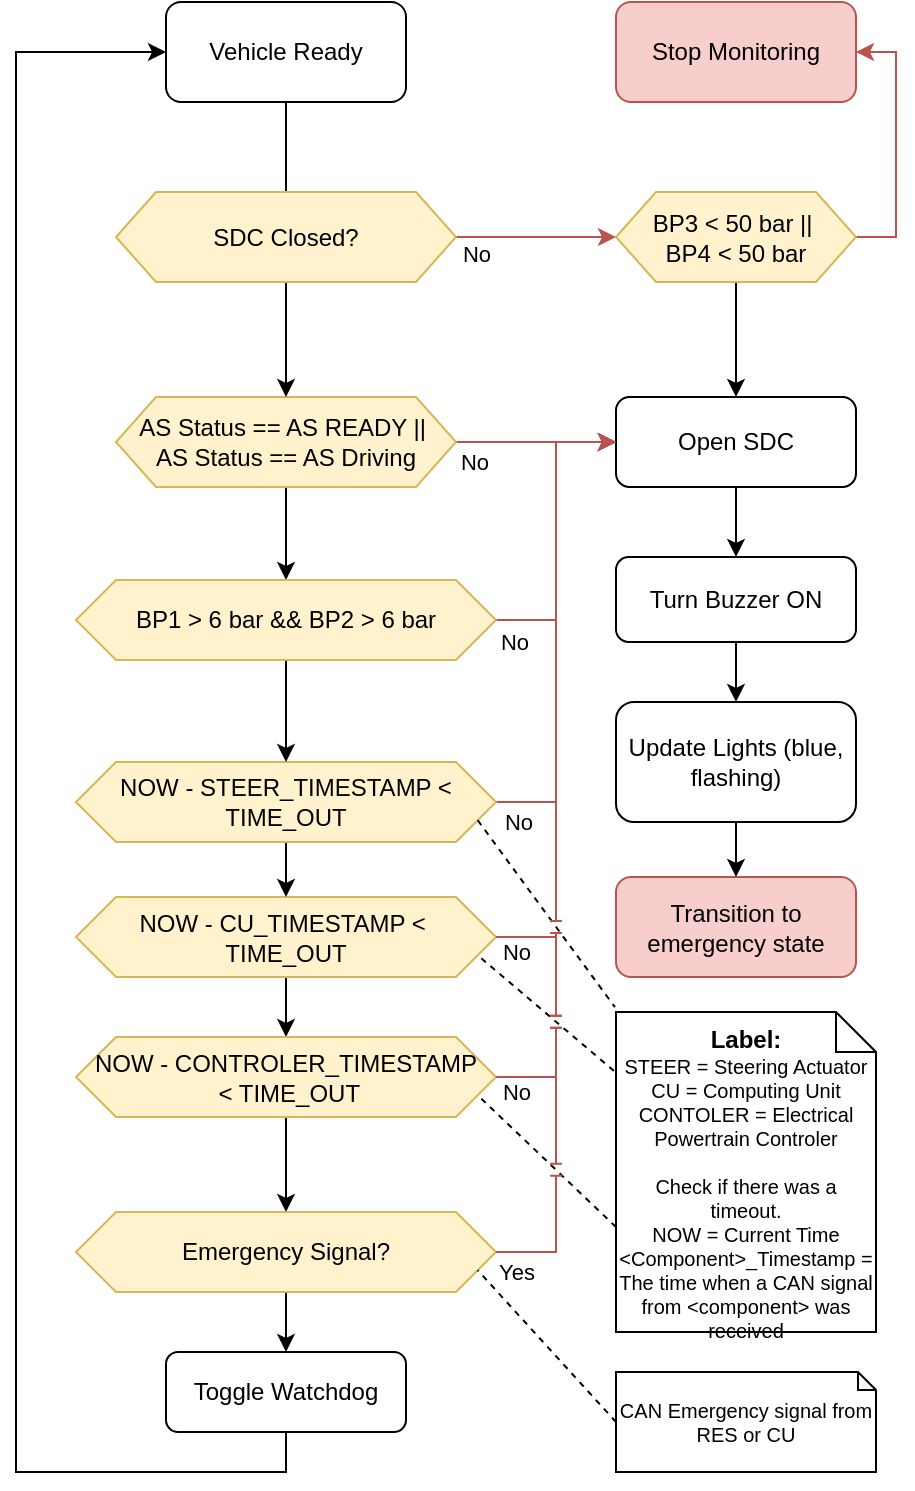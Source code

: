 <mxfile version="24.0.6" type="github">
  <diagram id="C5RBs43oDa-KdzZeNtuy" name="Complete">
    <mxGraphModel dx="2074" dy="-402" grid="1" gridSize="10" guides="1" tooltips="1" connect="1" arrows="1" fold="1" page="1" pageScale="1" pageWidth="827" pageHeight="1169" math="0" shadow="0">
      <root>
        <mxCell id="WIyWlLk6GJQsqaUBKTNV-0" />
        <mxCell id="WIyWlLk6GJQsqaUBKTNV-1" parent="WIyWlLk6GJQsqaUBKTNV-0" />
        <mxCell id="GHtbHk_-lFLC-_fpbAAs-61" style="edgeStyle=orthogonalEdgeStyle;rounded=0;orthogonalLoop=1;jettySize=auto;html=1;" parent="WIyWlLk6GJQsqaUBKTNV-1" source="GHtbHk_-lFLC-_fpbAAs-62" target="GHtbHk_-lFLC-_fpbAAs-64" edge="1">
          <mxGeometry relative="1" as="geometry">
            <mxPoint x="159.33" y="2202.5" as="sourcePoint" />
            <mxPoint x="159.33" y="2242.5" as="targetPoint" />
          </mxGeometry>
        </mxCell>
        <mxCell id="GHtbHk_-lFLC-_fpbAAs-62" value="NOW - CU_TIMESTAMP &amp;lt;&amp;nbsp;&lt;div&gt;TIME_OUT&lt;/div&gt;" style="shape=hexagon;perimeter=hexagonPerimeter2;whiteSpace=wrap;html=1;fixedSize=1;fillColor=#fff2cc;strokeColor=#d6b656;" parent="WIyWlLk6GJQsqaUBKTNV-1" vertex="1">
          <mxGeometry x="120" y="1992.5" width="210" height="40" as="geometry" />
        </mxCell>
        <mxCell id="GHtbHk_-lFLC-_fpbAAs-63" style="edgeStyle=orthogonalEdgeStyle;rounded=0;orthogonalLoop=1;jettySize=auto;html=1;" parent="WIyWlLk6GJQsqaUBKTNV-1" source="GHtbHk_-lFLC-_fpbAAs-64" target="GHtbHk_-lFLC-_fpbAAs-76" edge="1">
          <mxGeometry relative="1" as="geometry" />
        </mxCell>
        <mxCell id="GHtbHk_-lFLC-_fpbAAs-64" value="NOW - CONTROLER_TIMESTAMP&lt;div&gt;&amp;nbsp;&amp;lt; TIME_OUT&lt;/div&gt;" style="shape=hexagon;perimeter=hexagonPerimeter2;whiteSpace=wrap;html=1;fixedSize=1;fillColor=#fff2cc;strokeColor=#d6b656;" parent="WIyWlLk6GJQsqaUBKTNV-1" vertex="1">
          <mxGeometry x="120" y="2062.5" width="210" height="40" as="geometry" />
        </mxCell>
        <mxCell id="GHtbHk_-lFLC-_fpbAAs-65" value="Transition to emergency state" style="rounded=1;whiteSpace=wrap;html=1;fillColor=#f8cecc;strokeColor=#b85450;" parent="WIyWlLk6GJQsqaUBKTNV-1" vertex="1">
          <mxGeometry x="390" y="1982.5" width="120" height="50" as="geometry" />
        </mxCell>
        <mxCell id="GHtbHk_-lFLC-_fpbAAs-66" style="edgeStyle=orthogonalEdgeStyle;rounded=0;orthogonalLoop=1;jettySize=auto;html=1;entryX=0.5;entryY=0;entryDx=0;entryDy=0;" parent="WIyWlLk6GJQsqaUBKTNV-1" source="GHtbHk_-lFLC-_fpbAAs-68" target="A1pyDdMk8up2wRGtz6jO-1" edge="1">
          <mxGeometry relative="1" as="geometry">
            <mxPoint x="225" y="1824" as="targetPoint" />
          </mxGeometry>
        </mxCell>
        <mxCell id="GHtbHk_-lFLC-_fpbAAs-67" style="edgeStyle=orthogonalEdgeStyle;rounded=0;orthogonalLoop=1;jettySize=auto;html=1;fillColor=#f8cecc;strokeColor=#b85450;exitX=1;exitY=0.5;exitDx=0;exitDy=0;entryX=0;entryY=0.5;entryDx=0;entryDy=0;" parent="WIyWlLk6GJQsqaUBKTNV-1" source="GHtbHk_-lFLC-_fpbAAs-68" target="GHtbHk_-lFLC-_fpbAAs-83" edge="1">
          <mxGeometry relative="1" as="geometry">
            <Array as="points">
              <mxPoint x="330" y="1765" />
              <mxPoint x="330" y="1765" />
            </Array>
          </mxGeometry>
        </mxCell>
        <mxCell id="A1pyDdMk8up2wRGtz6jO-6" value="No" style="edgeLabel;html=1;align=center;verticalAlign=middle;resizable=0;points=[];" parent="GHtbHk_-lFLC-_fpbAAs-67" vertex="1" connectable="0">
          <mxGeometry x="-0.374" y="-1" relative="1" as="geometry">
            <mxPoint x="-16" y="9" as="offset" />
          </mxGeometry>
        </mxCell>
        <mxCell id="GHtbHk_-lFLC-_fpbAAs-68" value="AS Status == AS READY ||&amp;nbsp;&lt;br&gt;&lt;span style=&quot;background-color: initial;&quot;&gt;AS Status == AS Driving&lt;/span&gt;" style="shape=hexagon;perimeter=hexagonPerimeter2;whiteSpace=wrap;html=1;fixedSize=1;fillColor=#fff2cc;strokeColor=#d6b656;" parent="WIyWlLk6GJQsqaUBKTNV-1" vertex="1">
          <mxGeometry x="140" y="1742.5" width="170" height="45" as="geometry" />
        </mxCell>
        <mxCell id="GHtbHk_-lFLC-_fpbAAs-69" style="edgeStyle=orthogonalEdgeStyle;rounded=0;orthogonalLoop=1;jettySize=auto;html=1;exitX=0.5;exitY=1;exitDx=0;exitDy=0;" parent="WIyWlLk6GJQsqaUBKTNV-1" edge="1">
          <mxGeometry relative="1" as="geometry">
            <mxPoint x="225" y="2265" as="sourcePoint" />
            <mxPoint x="225" y="2265" as="targetPoint" />
          </mxGeometry>
        </mxCell>
        <mxCell id="GHtbHk_-lFLC-_fpbAAs-71" style="edgeStyle=orthogonalEdgeStyle;rounded=0;orthogonalLoop=1;jettySize=auto;html=1;jumpStyle=line;fillColor=#f8cecc;strokeColor=#b85450;entryX=0;entryY=0.5;entryDx=0;entryDy=0;" parent="WIyWlLk6GJQsqaUBKTNV-1" source="GHtbHk_-lFLC-_fpbAAs-74" target="GHtbHk_-lFLC-_fpbAAs-83" edge="1">
          <mxGeometry relative="1" as="geometry">
            <mxPoint x="363.05" y="1803.75" as="sourcePoint" />
            <mxPoint x="405" y="1840" as="targetPoint" />
            <Array as="points">
              <mxPoint x="360" y="1945" />
              <mxPoint x="360" y="1765" />
            </Array>
          </mxGeometry>
        </mxCell>
        <mxCell id="A1pyDdMk8up2wRGtz6jO-5" value="No" style="edgeLabel;html=1;align=center;verticalAlign=middle;resizable=0;points=[];" parent="GHtbHk_-lFLC-_fpbAAs-71" vertex="1" connectable="0">
          <mxGeometry x="-0.909" relative="1" as="geometry">
            <mxPoint y="10" as="offset" />
          </mxGeometry>
        </mxCell>
        <mxCell id="GHtbHk_-lFLC-_fpbAAs-73" style="edgeStyle=orthogonalEdgeStyle;rounded=0;orthogonalLoop=1;jettySize=auto;html=1;" parent="WIyWlLk6GJQsqaUBKTNV-1" source="GHtbHk_-lFLC-_fpbAAs-74" target="GHtbHk_-lFLC-_fpbAAs-62" edge="1">
          <mxGeometry relative="1" as="geometry" />
        </mxCell>
        <mxCell id="GHtbHk_-lFLC-_fpbAAs-74" value="NOW - STEER_TIMESTAMP &amp;lt; TIME_OUT" style="shape=hexagon;perimeter=hexagonPerimeter2;whiteSpace=wrap;html=1;fixedSize=1;fillColor=#fff2cc;strokeColor=#d6b656;" parent="WIyWlLk6GJQsqaUBKTNV-1" vertex="1">
          <mxGeometry x="120" y="1925" width="210" height="40" as="geometry" />
        </mxCell>
        <mxCell id="GHtbHk_-lFLC-_fpbAAs-75" style="edgeStyle=orthogonalEdgeStyle;rounded=0;orthogonalLoop=1;jettySize=auto;html=1;" parent="WIyWlLk6GJQsqaUBKTNV-1" source="GHtbHk_-lFLC-_fpbAAs-76" target="GHtbHk_-lFLC-_fpbAAs-89" edge="1">
          <mxGeometry relative="1" as="geometry" />
        </mxCell>
        <mxCell id="GHtbHk_-lFLC-_fpbAAs-76" value="Emergency Signal?" style="shape=hexagon;perimeter=hexagonPerimeter2;whiteSpace=wrap;html=1;fixedSize=1;fillColor=#fff2cc;strokeColor=#d6b656;" parent="WIyWlLk6GJQsqaUBKTNV-1" vertex="1">
          <mxGeometry x="120.0" y="2150" width="210" height="40" as="geometry" />
        </mxCell>
        <mxCell id="GHtbHk_-lFLC-_fpbAAs-77" style="rounded=0;orthogonalLoop=1;jettySize=auto;html=1;entryX=1;entryY=0.75;entryDx=0;entryDy=0;dashed=1;endArrow=none;endFill=0;exitX=0;exitY=0.672;exitDx=0;exitDy=0;exitPerimeter=0;" parent="WIyWlLk6GJQsqaUBKTNV-1" source="GHtbHk_-lFLC-_fpbAAs-79" target="GHtbHk_-lFLC-_fpbAAs-64" edge="1">
          <mxGeometry relative="1" as="geometry">
            <mxPoint x="350" y="2130" as="sourcePoint" />
          </mxGeometry>
        </mxCell>
        <mxCell id="GHtbHk_-lFLC-_fpbAAs-78" style="rounded=0;orthogonalLoop=1;jettySize=auto;html=1;entryX=1;entryY=0.75;entryDx=0;entryDy=0;dashed=1;endArrow=none;endFill=0;exitX=-0.008;exitY=0.184;exitDx=0;exitDy=0;exitPerimeter=0;" parent="WIyWlLk6GJQsqaUBKTNV-1" source="GHtbHk_-lFLC-_fpbAAs-79" target="GHtbHk_-lFLC-_fpbAAs-62" edge="1">
          <mxGeometry relative="1" as="geometry">
            <mxPoint x="330" y="2050" as="sourcePoint" />
          </mxGeometry>
        </mxCell>
        <mxCell id="GHtbHk_-lFLC-_fpbAAs-79" value="&lt;div style=&quot;font-size: 10px;&quot;&gt;&lt;br&gt;&lt;/div&gt;&lt;div style=&quot;font-size: 10px;&quot;&gt;&lt;div&gt;&lt;font style=&quot;font-size: 12px;&quot;&gt;&lt;b&gt;Label:&lt;/b&gt;&lt;/font&gt;&lt;br&gt;&lt;/div&gt;&lt;div&gt;&lt;span style=&quot;background-color: initial;&quot;&gt;STEER = Steering Actuator&lt;/span&gt;&lt;/div&gt;&lt;div&gt;CU = Computing Unit&lt;/div&gt;&lt;div&gt;CONTOLER = Electrical Powertrain Controler&lt;/div&gt;&lt;div&gt;&lt;br&gt;&lt;/div&gt;&lt;/div&gt;&lt;div style=&quot;font-size: 10px;&quot;&gt;Check if there was a timeout.&lt;br&gt;&lt;/div&gt;&lt;div style=&quot;font-size: 10px;&quot;&gt;NOW = Current Time&lt;/div&gt;&lt;div style=&quot;font-size: 10px;&quot;&gt;&amp;lt;Component&amp;gt;_Timestamp = The time when a CAN signal from &amp;lt;component&amp;gt; was received&lt;br style=&quot;font-size: 10px;&quot;&gt;&lt;/div&gt;" style="shape=note;size=20;whiteSpace=wrap;html=1;fontSize=10;" parent="WIyWlLk6GJQsqaUBKTNV-1" vertex="1">
          <mxGeometry x="390" y="2050" width="130" height="160" as="geometry" />
        </mxCell>
        <mxCell id="GHtbHk_-lFLC-_fpbAAs-80" style="edgeStyle=orthogonalEdgeStyle;rounded=0;orthogonalLoop=1;jettySize=auto;html=1;" parent="WIyWlLk6GJQsqaUBKTNV-1" source="GHtbHk_-lFLC-_fpbAAs-81" target="GHtbHk_-lFLC-_fpbAAs-68" edge="1">
          <mxGeometry relative="1" as="geometry" />
        </mxCell>
        <mxCell id="GHtbHk_-lFLC-_fpbAAs-81" value="Vehicle Ready" style="rounded=1;whiteSpace=wrap;html=1;" parent="WIyWlLk6GJQsqaUBKTNV-1" vertex="1">
          <mxGeometry x="165" y="1545" width="120" height="50" as="geometry" />
        </mxCell>
        <mxCell id="GHtbHk_-lFLC-_fpbAAs-82" style="edgeStyle=orthogonalEdgeStyle;rounded=0;orthogonalLoop=1;jettySize=auto;html=1;" parent="WIyWlLk6GJQsqaUBKTNV-1" source="GHtbHk_-lFLC-_fpbAAs-83" target="GHtbHk_-lFLC-_fpbAAs-85" edge="1">
          <mxGeometry relative="1" as="geometry" />
        </mxCell>
        <mxCell id="GHtbHk_-lFLC-_fpbAAs-83" value="Open SDC" style="rounded=1;whiteSpace=wrap;html=1;" parent="WIyWlLk6GJQsqaUBKTNV-1" vertex="1">
          <mxGeometry x="390" y="1742.5" width="120" height="45" as="geometry" />
        </mxCell>
        <mxCell id="GHtbHk_-lFLC-_fpbAAs-84" style="edgeStyle=orthogonalEdgeStyle;rounded=0;orthogonalLoop=1;jettySize=auto;html=1;" parent="WIyWlLk6GJQsqaUBKTNV-1" source="GHtbHk_-lFLC-_fpbAAs-85" target="GHtbHk_-lFLC-_fpbAAs-87" edge="1">
          <mxGeometry relative="1" as="geometry" />
        </mxCell>
        <mxCell id="GHtbHk_-lFLC-_fpbAAs-85" value="Turn Buzzer ON" style="rounded=1;whiteSpace=wrap;html=1;" parent="WIyWlLk6GJQsqaUBKTNV-1" vertex="1">
          <mxGeometry x="390" y="1822.5" width="120" height="42.5" as="geometry" />
        </mxCell>
        <mxCell id="GHtbHk_-lFLC-_fpbAAs-86" style="edgeStyle=orthogonalEdgeStyle;rounded=0;orthogonalLoop=1;jettySize=auto;html=1;" parent="WIyWlLk6GJQsqaUBKTNV-1" source="GHtbHk_-lFLC-_fpbAAs-87" target="GHtbHk_-lFLC-_fpbAAs-65" edge="1">
          <mxGeometry relative="1" as="geometry" />
        </mxCell>
        <mxCell id="GHtbHk_-lFLC-_fpbAAs-87" value="Update Lights (blue, flashing)" style="rounded=1;whiteSpace=wrap;html=1;" parent="WIyWlLk6GJQsqaUBKTNV-1" vertex="1">
          <mxGeometry x="390" y="1895" width="120" height="60" as="geometry" />
        </mxCell>
        <mxCell id="GHtbHk_-lFLC-_fpbAAs-88" style="edgeStyle=orthogonalEdgeStyle;rounded=0;orthogonalLoop=1;jettySize=auto;html=1;entryX=0;entryY=0.5;entryDx=0;entryDy=0;" parent="WIyWlLk6GJQsqaUBKTNV-1" source="GHtbHk_-lFLC-_fpbAAs-89" target="GHtbHk_-lFLC-_fpbAAs-81" edge="1">
          <mxGeometry relative="1" as="geometry">
            <Array as="points">
              <mxPoint x="225" y="2280" />
              <mxPoint x="90" y="2280" />
              <mxPoint x="90" y="1570" />
            </Array>
          </mxGeometry>
        </mxCell>
        <mxCell id="GHtbHk_-lFLC-_fpbAAs-89" value="Toggle Watchdog" style="rounded=1;whiteSpace=wrap;html=1;fontSize=12;glass=0;strokeWidth=1;shadow=0;" parent="WIyWlLk6GJQsqaUBKTNV-1" vertex="1">
          <mxGeometry x="165.0" y="2220" width="120" height="40" as="geometry" />
        </mxCell>
        <mxCell id="GHtbHk_-lFLC-_fpbAAs-95" style="edgeStyle=orthogonalEdgeStyle;rounded=0;orthogonalLoop=1;jettySize=auto;html=1;entryX=0;entryY=0.5;entryDx=0;entryDy=0;fillColor=#f8cecc;strokeColor=#b85450;" parent="WIyWlLk6GJQsqaUBKTNV-1" source="GHtbHk_-lFLC-_fpbAAs-96" target="GHtbHk_-lFLC-_fpbAAs-108" edge="1">
          <mxGeometry relative="1" as="geometry">
            <mxPoint x="390" y="1662.5" as="targetPoint" />
          </mxGeometry>
        </mxCell>
        <mxCell id="A1pyDdMk8up2wRGtz6jO-7" value="No" style="edgeLabel;html=1;align=center;verticalAlign=middle;resizable=0;points=[];" parent="GHtbHk_-lFLC-_fpbAAs-95" vertex="1" connectable="0">
          <mxGeometry x="-0.249" y="-1" relative="1" as="geometry">
            <mxPoint x="-20" y="7" as="offset" />
          </mxGeometry>
        </mxCell>
        <mxCell id="GHtbHk_-lFLC-_fpbAAs-96" value="SDC Closed?" style="shape=hexagon;perimeter=hexagonPerimeter2;whiteSpace=wrap;html=1;fixedSize=1;fillColor=#fff2cc;strokeColor=#d6b656;" parent="WIyWlLk6GJQsqaUBKTNV-1" vertex="1">
          <mxGeometry x="140" y="1640" width="170" height="45" as="geometry" />
        </mxCell>
        <mxCell id="A1pyDdMk8up2wRGtz6jO-3" style="rounded=0;orthogonalLoop=1;jettySize=auto;html=1;entryX=1;entryY=0.75;entryDx=0;entryDy=0;dashed=1;endArrow=none;endFill=0;exitX=0;exitY=0.5;exitDx=0;exitDy=0;exitPerimeter=0;" parent="WIyWlLk6GJQsqaUBKTNV-1" source="GHtbHk_-lFLC-_fpbAAs-103" target="GHtbHk_-lFLC-_fpbAAs-76" edge="1">
          <mxGeometry relative="1" as="geometry" />
        </mxCell>
        <mxCell id="GHtbHk_-lFLC-_fpbAAs-103" value="&lt;div style=&quot;font-size: 10px;&quot;&gt;CAN Emergency signal from RES or CU&lt;/div&gt;" style="shape=note;size=9;whiteSpace=wrap;html=1;fontSize=10;" parent="WIyWlLk6GJQsqaUBKTNV-1" vertex="1">
          <mxGeometry x="390" y="2230" width="130" height="50" as="geometry" />
        </mxCell>
        <mxCell id="GHtbHk_-lFLC-_fpbAAs-106" style="rounded=0;orthogonalLoop=1;jettySize=auto;html=1;exitX=1;exitY=0.75;exitDx=0;exitDy=0;entryX=-0.004;entryY=-0.015;entryDx=0;entryDy=0;entryPerimeter=0;dashed=1;endArrow=none;endFill=0;" parent="WIyWlLk6GJQsqaUBKTNV-1" source="GHtbHk_-lFLC-_fpbAAs-74" target="GHtbHk_-lFLC-_fpbAAs-79" edge="1">
          <mxGeometry relative="1" as="geometry" />
        </mxCell>
        <mxCell id="GHtbHk_-lFLC-_fpbAAs-110" style="edgeStyle=orthogonalEdgeStyle;rounded=0;orthogonalLoop=1;jettySize=auto;html=1;entryX=1;entryY=0.5;entryDx=0;entryDy=0;fillColor=#f8cecc;strokeColor=#b85450;exitX=1;exitY=0.5;exitDx=0;exitDy=0;" parent="WIyWlLk6GJQsqaUBKTNV-1" source="GHtbHk_-lFLC-_fpbAAs-108" target="GHtbHk_-lFLC-_fpbAAs-109" edge="1">
          <mxGeometry relative="1" as="geometry" />
        </mxCell>
        <mxCell id="GHtbHk_-lFLC-_fpbAAs-113" style="edgeStyle=orthogonalEdgeStyle;rounded=0;orthogonalLoop=1;jettySize=auto;html=1;entryX=0.5;entryY=0;entryDx=0;entryDy=0;" parent="WIyWlLk6GJQsqaUBKTNV-1" source="GHtbHk_-lFLC-_fpbAAs-108" target="GHtbHk_-lFLC-_fpbAAs-83" edge="1">
          <mxGeometry relative="1" as="geometry" />
        </mxCell>
        <mxCell id="GHtbHk_-lFLC-_fpbAAs-108" value="BP3 &amp;lt; 50 bar ||&amp;nbsp;&lt;div&gt;BP4 &amp;lt; 50 bar&lt;/div&gt;" style="shape=hexagon;perimeter=hexagonPerimeter2;whiteSpace=wrap;html=1;fixedSize=1;fillColor=#fff2cc;strokeColor=#d6b656;" parent="WIyWlLk6GJQsqaUBKTNV-1" vertex="1">
          <mxGeometry x="390" y="1640" width="120" height="45" as="geometry" />
        </mxCell>
        <mxCell id="GHtbHk_-lFLC-_fpbAAs-109" value="Stop Monitoring" style="rounded=1;whiteSpace=wrap;html=1;fillColor=#f8cecc;strokeColor=#b85450;" parent="WIyWlLk6GJQsqaUBKTNV-1" vertex="1">
          <mxGeometry x="390" y="1545" width="120" height="50" as="geometry" />
        </mxCell>
        <mxCell id="A1pyDdMk8up2wRGtz6jO-2" style="edgeStyle=orthogonalEdgeStyle;rounded=0;orthogonalLoop=1;jettySize=auto;html=1;entryX=0;entryY=0.5;entryDx=0;entryDy=0;fillColor=#f8cecc;strokeColor=#b85450;" parent="WIyWlLk6GJQsqaUBKTNV-1" source="A1pyDdMk8up2wRGtz6jO-1" target="GHtbHk_-lFLC-_fpbAAs-83" edge="1">
          <mxGeometry relative="1" as="geometry" />
        </mxCell>
        <mxCell id="A1pyDdMk8up2wRGtz6jO-4" value="No" style="edgeLabel;html=1;align=center;verticalAlign=middle;resizable=0;points=[];" parent="A1pyDdMk8up2wRGtz6jO-2" vertex="1" connectable="0">
          <mxGeometry x="-0.88" y="-1" relative="1" as="geometry">
            <mxPoint y="10" as="offset" />
          </mxGeometry>
        </mxCell>
        <mxCell id="PdksBVGcvtITfAz_eM2A-0" style="edgeStyle=orthogonalEdgeStyle;rounded=0;orthogonalLoop=1;jettySize=auto;html=1;entryX=0.5;entryY=0;entryDx=0;entryDy=0;" parent="WIyWlLk6GJQsqaUBKTNV-1" source="A1pyDdMk8up2wRGtz6jO-1" target="GHtbHk_-lFLC-_fpbAAs-74" edge="1">
          <mxGeometry relative="1" as="geometry" />
        </mxCell>
        <mxCell id="A1pyDdMk8up2wRGtz6jO-1" value="BP1 &amp;gt; 6 bar &amp;amp;&amp;amp; BP2 &amp;gt; 6 bar" style="shape=hexagon;perimeter=hexagonPerimeter2;whiteSpace=wrap;html=1;fixedSize=1;fillColor=#fff2cc;strokeColor=#d6b656;" parent="WIyWlLk6GJQsqaUBKTNV-1" vertex="1">
          <mxGeometry x="120" y="1834" width="210" height="40" as="geometry" />
        </mxCell>
        <mxCell id="GHtbHk_-lFLC-_fpbAAs-90" style="edgeStyle=orthogonalEdgeStyle;rounded=0;orthogonalLoop=1;jettySize=auto;html=1;jumpStyle=line;fillColor=#f8cecc;strokeColor=#b85450;entryX=0;entryY=0.5;entryDx=0;entryDy=0;" parent="WIyWlLk6GJQsqaUBKTNV-1" source="GHtbHk_-lFLC-_fpbAAs-62" target="GHtbHk_-lFLC-_fpbAAs-83" edge="1">
          <mxGeometry relative="1" as="geometry">
            <mxPoint x="363.0" y="1885.05" as="sourcePoint" />
            <mxPoint x="405" y="1840" as="targetPoint" />
            <Array as="points">
              <mxPoint x="360" y="2013" />
              <mxPoint x="360" y="1765" />
            </Array>
          </mxGeometry>
        </mxCell>
        <mxCell id="A1pyDdMk8up2wRGtz6jO-8" value="No" style="edgeLabel;html=1;align=center;verticalAlign=middle;resizable=0;points=[];" parent="GHtbHk_-lFLC-_fpbAAs-90" vertex="1" connectable="0">
          <mxGeometry x="-0.904" y="1" relative="1" as="geometry">
            <mxPoint x="-5" y="8" as="offset" />
          </mxGeometry>
        </mxCell>
        <mxCell id="GHtbHk_-lFLC-_fpbAAs-92" style="edgeStyle=orthogonalEdgeStyle;rounded=0;orthogonalLoop=1;jettySize=auto;html=1;fillColor=#f8cecc;strokeColor=#b85450;jumpStyle=line;entryX=0;entryY=0.5;entryDx=0;entryDy=0;" parent="WIyWlLk6GJQsqaUBKTNV-1" source="GHtbHk_-lFLC-_fpbAAs-64" target="GHtbHk_-lFLC-_fpbAAs-83" edge="1">
          <mxGeometry relative="1" as="geometry">
            <mxPoint x="363.0" y="1960.05" as="sourcePoint" />
            <mxPoint x="405" y="1840" as="targetPoint" />
            <Array as="points">
              <mxPoint x="360" y="2083" />
              <mxPoint x="360" y="1765" />
            </Array>
          </mxGeometry>
        </mxCell>
        <mxCell id="A1pyDdMk8up2wRGtz6jO-9" value="No" style="edgeLabel;html=1;align=center;verticalAlign=middle;resizable=0;points=[];" parent="GHtbHk_-lFLC-_fpbAAs-92" vertex="1" connectable="0">
          <mxGeometry x="-0.96" y="-1" relative="1" as="geometry">
            <mxPoint x="2" y="6" as="offset" />
          </mxGeometry>
        </mxCell>
        <mxCell id="GHtbHk_-lFLC-_fpbAAs-104" style="edgeStyle=orthogonalEdgeStyle;rounded=0;orthogonalLoop=1;jettySize=auto;html=1;jumpStyle=line;fillColor=#f8cecc;strokeColor=#b85450;entryX=0;entryY=0.5;entryDx=0;entryDy=0;exitX=1;exitY=0.5;exitDx=0;exitDy=0;" parent="WIyWlLk6GJQsqaUBKTNV-1" source="GHtbHk_-lFLC-_fpbAAs-76" target="GHtbHk_-lFLC-_fpbAAs-83" edge="1">
          <mxGeometry relative="1" as="geometry">
            <mxPoint x="405" y="1840" as="targetPoint" />
            <Array as="points">
              <mxPoint x="360" y="2170" />
              <mxPoint x="360" y="1765" />
            </Array>
          </mxGeometry>
        </mxCell>
        <mxCell id="A1pyDdMk8up2wRGtz6jO-10" value="Yes" style="edgeLabel;html=1;align=center;verticalAlign=middle;resizable=0;points=[];" parent="GHtbHk_-lFLC-_fpbAAs-104" vertex="1" connectable="0">
          <mxGeometry x="-0.957" y="-2" relative="1" as="geometry">
            <mxPoint y="8" as="offset" />
          </mxGeometry>
        </mxCell>
      </root>
    </mxGraphModel>
  </diagram>
</mxfile>
